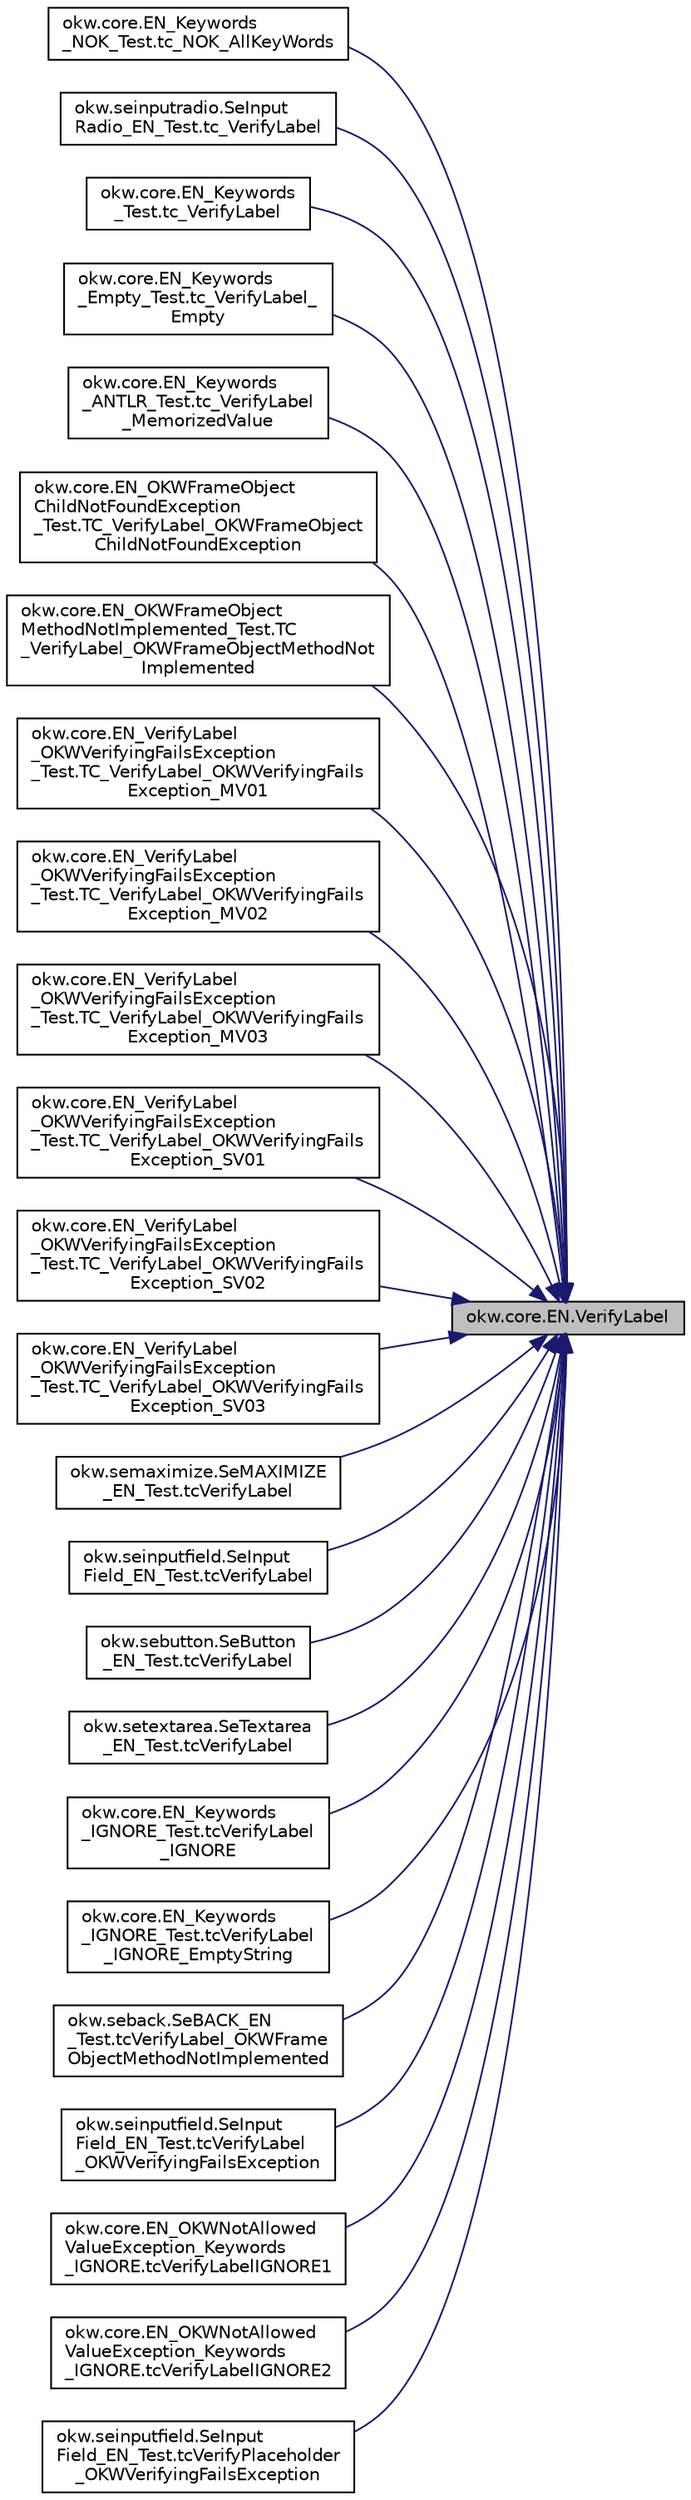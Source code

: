 digraph "okw.core.EN.VerifyLabel"
{
 // INTERACTIVE_SVG=YES
 // LATEX_PDF_SIZE
  edge [fontname="Helvetica",fontsize="10",labelfontname="Helvetica",labelfontsize="10"];
  node [fontname="Helvetica",fontsize="10",shape=record];
  rankdir="RL";
  Node1 [label="okw.core.EN.VerifyLabel",height=0.2,width=0.4,color="black", fillcolor="grey75", style="filled", fontcolor="black",tooltip="Überprüft die Beschreibung des Objektes."];
  Node1 -> Node2 [dir="back",color="midnightblue",fontsize="10",style="solid",fontname="Helvetica"];
  Node2 [label="okw.core.EN_Keywords\l_NOK_Test.tc_NOK_AllKeyWords",height=0.2,width=0.4,color="black", fillcolor="white", style="filled",URL="$classokw_1_1core_1_1_e_n___keywords___n_o_k___test.html#a81a960a2341dfb0e27da7871291c84dc",tooltip="Prüft methoden aufruf für einen einfachen Click."];
  Node1 -> Node3 [dir="back",color="midnightblue",fontsize="10",style="solid",fontname="Helvetica"];
  Node3 [label="okw.seinputradio.SeInput\lRadio_EN_Test.tc_VerifyLabel",height=0.2,width=0.4,color="black", fillcolor="white", style="filled",URL="$classokw_1_1seinputradio_1_1_se_input_radio___e_n___test.html#a7f16312f4a565962ab70f7b21fd2043b",tooltip="Test des Schlüsselwortes VerifyLabel für den GUI-Adapter SeInputRadio."];
  Node1 -> Node4 [dir="back",color="midnightblue",fontsize="10",style="solid",fontname="Helvetica"];
  Node4 [label="okw.core.EN_Keywords\l_Test.tc_VerifyLabel",height=0.2,width=0.4,color="black", fillcolor="white", style="filled",URL="$classokw_1_1core_1_1_e_n___keywords___test.html#afdc4701233a4a1befffba818235fb52e",tooltip="\"Normaler\" Testfall für das Schlüsselwort EN.VerifyLabel(String,String)."];
  Node1 -> Node5 [dir="back",color="midnightblue",fontsize="10",style="solid",fontname="Helvetica"];
  Node5 [label="okw.core.EN_Keywords\l_Empty_Test.tc_VerifyLabel_\lEmpty",height=0.2,width=0.4,color="black", fillcolor="white", style="filled",URL="$classokw_1_1core_1_1_e_n___keywords___empty___test.html#a795ebffbf7497fe2f858f8edaabe4892",tooltip="Prüft \"${EMPTY}\" für das Schlüsslewort VerifyLabel(strng,string)"];
  Node1 -> Node6 [dir="back",color="midnightblue",fontsize="10",style="solid",fontname="Helvetica"];
  Node6 [label="okw.core.EN_Keywords\l_ANTLR_Test.tc_VerifyLabel\l_MemorizedValue",height=0.2,width=0.4,color="black", fillcolor="white", style="filled",URL="$classokw_1_1core_1_1_e_n___keywords___a_n_t_l_r___test.html#aa3552e4c8cbb84244d0a93a3db442d80",tooltip=" "];
  Node1 -> Node7 [dir="back",color="midnightblue",fontsize="10",style="solid",fontname="Helvetica"];
  Node7 [label="okw.core.EN_OKWFrameObject\lChildNotFoundException\l_Test.TC_VerifyLabel_OKWFrameObject\lChildNotFoundException",height=0.2,width=0.4,color="black", fillcolor="white", style="filled",URL="$classokw_1_1core_1_1_e_n___o_k_w_frame_object_child_not_found_exception___test.html#a493b5450b4158a150ea3cc0a7164085e",tooltip="Prüft ob die Ausnahme OKWFrameObjectChildNotFoundException durch die LFC-VerifyCaption ausgelöst wird..."];
  Node1 -> Node8 [dir="back",color="midnightblue",fontsize="10",style="solid",fontname="Helvetica"];
  Node8 [label="okw.core.EN_OKWFrameObject\lMethodNotImplemented_Test.TC\l_VerifyLabel_OKWFrameObjectMethodNot\lImplemented",height=0.2,width=0.4,color="black", fillcolor="white", style="filled",URL="$classokw_1_1core_1_1_e_n___o_k_w_frame_object_method_not_implemented___test.html#a2dfff1dd9eb94603406b43bf461cc341",tooltip="Prüft ob die Ausnahme OKWFrameObjectMethodNotImplemented von VerifyCaption( FN, ExpVal ) ausgelöst wi..."];
  Node1 -> Node9 [dir="back",color="midnightblue",fontsize="10",style="solid",fontname="Helvetica"];
  Node9 [label="okw.core.EN_VerifyLabel\l_OKWVerifyingFailsException\l_Test.TC_VerifyLabel_OKWVerifyingFails\lException_MV01",height=0.2,width=0.4,color="black", fillcolor="white", style="filled",URL="$classokw_1_1core_1_1_e_n___verify_label___o_k_w_verifying_fails_exception___test.html#a54103277312a054fa96bbde85360bf31",tooltip="Prüft, ob die Ausnahme OKWVerifyingFailsException bei einem Soll/Ist-Vergleich ausgelöst wird."];
  Node1 -> Node10 [dir="back",color="midnightblue",fontsize="10",style="solid",fontname="Helvetica"];
  Node10 [label="okw.core.EN_VerifyLabel\l_OKWVerifyingFailsException\l_Test.TC_VerifyLabel_OKWVerifyingFails\lException_MV02",height=0.2,width=0.4,color="black", fillcolor="white", style="filled",URL="$classokw_1_1core_1_1_e_n___verify_label___o_k_w_verifying_fails_exception___test.html#a654fcf5b8ce2d08403175440d9fb8eaa",tooltip="Prüft, ob die Ausnahme OKWVerifyingFailsException bei einem Soll/Ist-Vergleich ausgelöst wird."];
  Node1 -> Node11 [dir="back",color="midnightblue",fontsize="10",style="solid",fontname="Helvetica"];
  Node11 [label="okw.core.EN_VerifyLabel\l_OKWVerifyingFailsException\l_Test.TC_VerifyLabel_OKWVerifyingFails\lException_MV03",height=0.2,width=0.4,color="black", fillcolor="white", style="filled",URL="$classokw_1_1core_1_1_e_n___verify_label___o_k_w_verifying_fails_exception___test.html#a39444df808b6cb73af9c88c373aceb4c",tooltip="Prüft, ob die Ausnahme OKWVerifyingFailsException bei einem Soll/Ist-Vergleich ausgelöst wird."];
  Node1 -> Node12 [dir="back",color="midnightblue",fontsize="10",style="solid",fontname="Helvetica"];
  Node12 [label="okw.core.EN_VerifyLabel\l_OKWVerifyingFailsException\l_Test.TC_VerifyLabel_OKWVerifyingFails\lException_SV01",height=0.2,width=0.4,color="black", fillcolor="white", style="filled",URL="$classokw_1_1core_1_1_e_n___verify_label___o_k_w_verifying_fails_exception___test.html#aa9c548ebb444ae8b8b8424e1bf76e8bc",tooltip="Prüft, ob die Ausnahme OKWVerifyingFailsException bei einem Soll/Ist-Vergleich ausgelöst wird."];
  Node1 -> Node13 [dir="back",color="midnightblue",fontsize="10",style="solid",fontname="Helvetica"];
  Node13 [label="okw.core.EN_VerifyLabel\l_OKWVerifyingFailsException\l_Test.TC_VerifyLabel_OKWVerifyingFails\lException_SV02",height=0.2,width=0.4,color="black", fillcolor="white", style="filled",URL="$classokw_1_1core_1_1_e_n___verify_label___o_k_w_verifying_fails_exception___test.html#a4eb90d484ffa394f32c424cfbcd0c67e",tooltip="Prüft, ob die Ausnahme OKWVerifyingFailsException bei einem Soll/Ist-Vergleich ausgelöst wird."];
  Node1 -> Node14 [dir="back",color="midnightblue",fontsize="10",style="solid",fontname="Helvetica"];
  Node14 [label="okw.core.EN_VerifyLabel\l_OKWVerifyingFailsException\l_Test.TC_VerifyLabel_OKWVerifyingFails\lException_SV03",height=0.2,width=0.4,color="black", fillcolor="white", style="filled",URL="$classokw_1_1core_1_1_e_n___verify_label___o_k_w_verifying_fails_exception___test.html#a565740187d2c414e2d316bc8dd8c6dd9",tooltip="Prüft, ob die Ausnahme OKWVerifyingFailsException bei einem Soll/Ist-Vergleich ausgelöst wird."];
  Node1 -> Node15 [dir="back",color="midnightblue",fontsize="10",style="solid",fontname="Helvetica"];
  Node15 [label="okw.semaximize.SeMAXIMIZE\l_EN_Test.tcVerifyLabel",height=0.2,width=0.4,color="black", fillcolor="white", style="filled",URL="$classokw_1_1semaximize_1_1_se_m_a_x_i_m_i_z_e___e_n___test.html#aa5e2d93fef29c0ecaf46223fd248e5b2",tooltip="Test des Schlüsselwortes \"VerifyLabel( FN, ExpVal ) für SeMAXIMIZE."];
  Node1 -> Node16 [dir="back",color="midnightblue",fontsize="10",style="solid",fontname="Helvetica"];
  Node16 [label="okw.seinputfield.SeInput\lField_EN_Test.tcVerifyLabel",height=0.2,width=0.4,color="black", fillcolor="white", style="filled",URL="$classokw_1_1seinputfield_1_1_se_input_field___e_n___test.html#ad58ee8f6d7d85c1988221e841f04df9f",tooltip="Testet ob das Schlüsselwort VerifyLabel( FN, ExpVal ) der Klasse SeInputText implementiert ist."];
  Node1 -> Node17 [dir="back",color="midnightblue",fontsize="10",style="solid",fontname="Helvetica"];
  Node17 [label="okw.sebutton.SeButton\l_EN_Test.tcVerifyLabel",height=0.2,width=0.4,color="black", fillcolor="white", style="filled",URL="$classokw_1_1sebutton_1_1_se_button___e_n___test.html#abad9ff3b3ea03107ad7aa079f3b8fa58",tooltip="Test des Schlüsselwortes VerifyLabel für den GUI-Adapter SeButton."];
  Node1 -> Node18 [dir="back",color="midnightblue",fontsize="10",style="solid",fontname="Helvetica"];
  Node18 [label="okw.setextarea.SeTextarea\l_EN_Test.tcVerifyLabel",height=0.2,width=0.4,color="black", fillcolor="white", style="filled",URL="$classokw_1_1setextarea_1_1_se_textarea___e_n___test.html#ada8a3f808157497bbc457bdcd23e58d8",tooltip="Prüft, ob die Methode VerifyLabel für SeTextarea implementiert ist."];
  Node1 -> Node19 [dir="back",color="midnightblue",fontsize="10",style="solid",fontname="Helvetica"];
  Node19 [label="okw.core.EN_Keywords\l_IGNORE_Test.tcVerifyLabel\l_IGNORE",height=0.2,width=0.4,color="black", fillcolor="white", style="filled",URL="$classokw_1_1core_1_1_e_n___keywords___i_g_n_o_r_e___test.html#a7874d22533bab9ebe68c087d9f00e716",tooltip="Prüft ob das Schlüsselwort VerifyLabel( FN, \"${IGNORE}\" ) nicht ausgeführt wird."];
  Node1 -> Node20 [dir="back",color="midnightblue",fontsize="10",style="solid",fontname="Helvetica"];
  Node20 [label="okw.core.EN_Keywords\l_IGNORE_Test.tcVerifyLabel\l_IGNORE_EmptyString",height=0.2,width=0.4,color="black", fillcolor="white", style="filled",URL="$classokw_1_1core_1_1_e_n___keywords___i_g_n_o_r_e___test.html#ab1a949e15601bc0b261d34c106f9427d",tooltip="Prüft ob das Schlüsselwort VerifyLabel( FN, \"\" ) nicht ausgeführt wird."];
  Node1 -> Node21 [dir="back",color="midnightblue",fontsize="10",style="solid",fontname="Helvetica"];
  Node21 [label="okw.seback.SeBACK_EN\l_Test.tcVerifyLabel_OKWFrame\lObjectMethodNotImplemented",height=0.2,width=0.4,color="black", fillcolor="white", style="filled",URL="$classokw_1_1seback_1_1_se_b_a_c_k___e_n___test.html#a846f2f3d840d4b36ad044878d29c09be",tooltip="Test des Schlüsselwortes \"VerifyLabel( FN, ExpVal ) für SeBACK."];
  Node1 -> Node22 [dir="back",color="midnightblue",fontsize="10",style="solid",fontname="Helvetica"];
  Node22 [label="okw.seinputfield.SeInput\lField_EN_Test.tcVerifyLabel\l_OKWVerifyingFailsException",height=0.2,width=0.4,color="black", fillcolor="white", style="filled",URL="$classokw_1_1seinputfield_1_1_se_input_field___e_n___test.html#a67db9ccbfdc107bcc67e5c9ab8a39e18",tooltip="Prüft, ob die Methode VerifyLabel bei einer Soll/Ist Abweichung die Ausnahme OKWVerifyingFailsExcepti..."];
  Node1 -> Node23 [dir="back",color="midnightblue",fontsize="10",style="solid",fontname="Helvetica"];
  Node23 [label="okw.core.EN_OKWNotAllowed\lValueException_Keywords\l_IGNORE.tcVerifyLabelIGNORE1",height=0.2,width=0.4,color="black", fillcolor="white", style="filled",URL="$classokw_1_1core_1_1_e_n___o_k_w_not_allowed_value_exception___keywords___i_g_n_o_r_e.html#af0539040232d96a34805011c128e0bad",tooltip="Prüft ob \"${IGNORE} \" die Ausnahme okw.exceptions.OKWNotAllowedValueException auslöst."];
  Node1 -> Node24 [dir="back",color="midnightblue",fontsize="10",style="solid",fontname="Helvetica"];
  Node24 [label="okw.core.EN_OKWNotAllowed\lValueException_Keywords\l_IGNORE.tcVerifyLabelIGNORE2",height=0.2,width=0.4,color="black", fillcolor="white", style="filled",URL="$classokw_1_1core_1_1_e_n___o_k_w_not_allowed_value_exception___keywords___i_g_n_o_r_e.html#a2c83a1a7cabe15d8e97851304d2c0b6b",tooltip="Prüft ob \"\"${IGNORE}${TCN}\" die Ausnahme okw.exceptions.OKWNotAllowedValueException auslöst."];
  Node1 -> Node25 [dir="back",color="midnightblue",fontsize="10",style="solid",fontname="Helvetica"];
  Node25 [label="okw.seinputfield.SeInput\lField_EN_Test.tcVerifyPlaceholder\l_OKWVerifyingFailsException",height=0.2,width=0.4,color="black", fillcolor="white", style="filled",URL="$classokw_1_1seinputfield_1_1_se_input_field___e_n___test.html#ac3947425e932a16667e10232b413665d",tooltip="Prüft, ob die Methode VerifyPlaceholder bei einer Soll/Ist Abweichung die Ausnahme OKWVerifyingFailsE..."];
}
